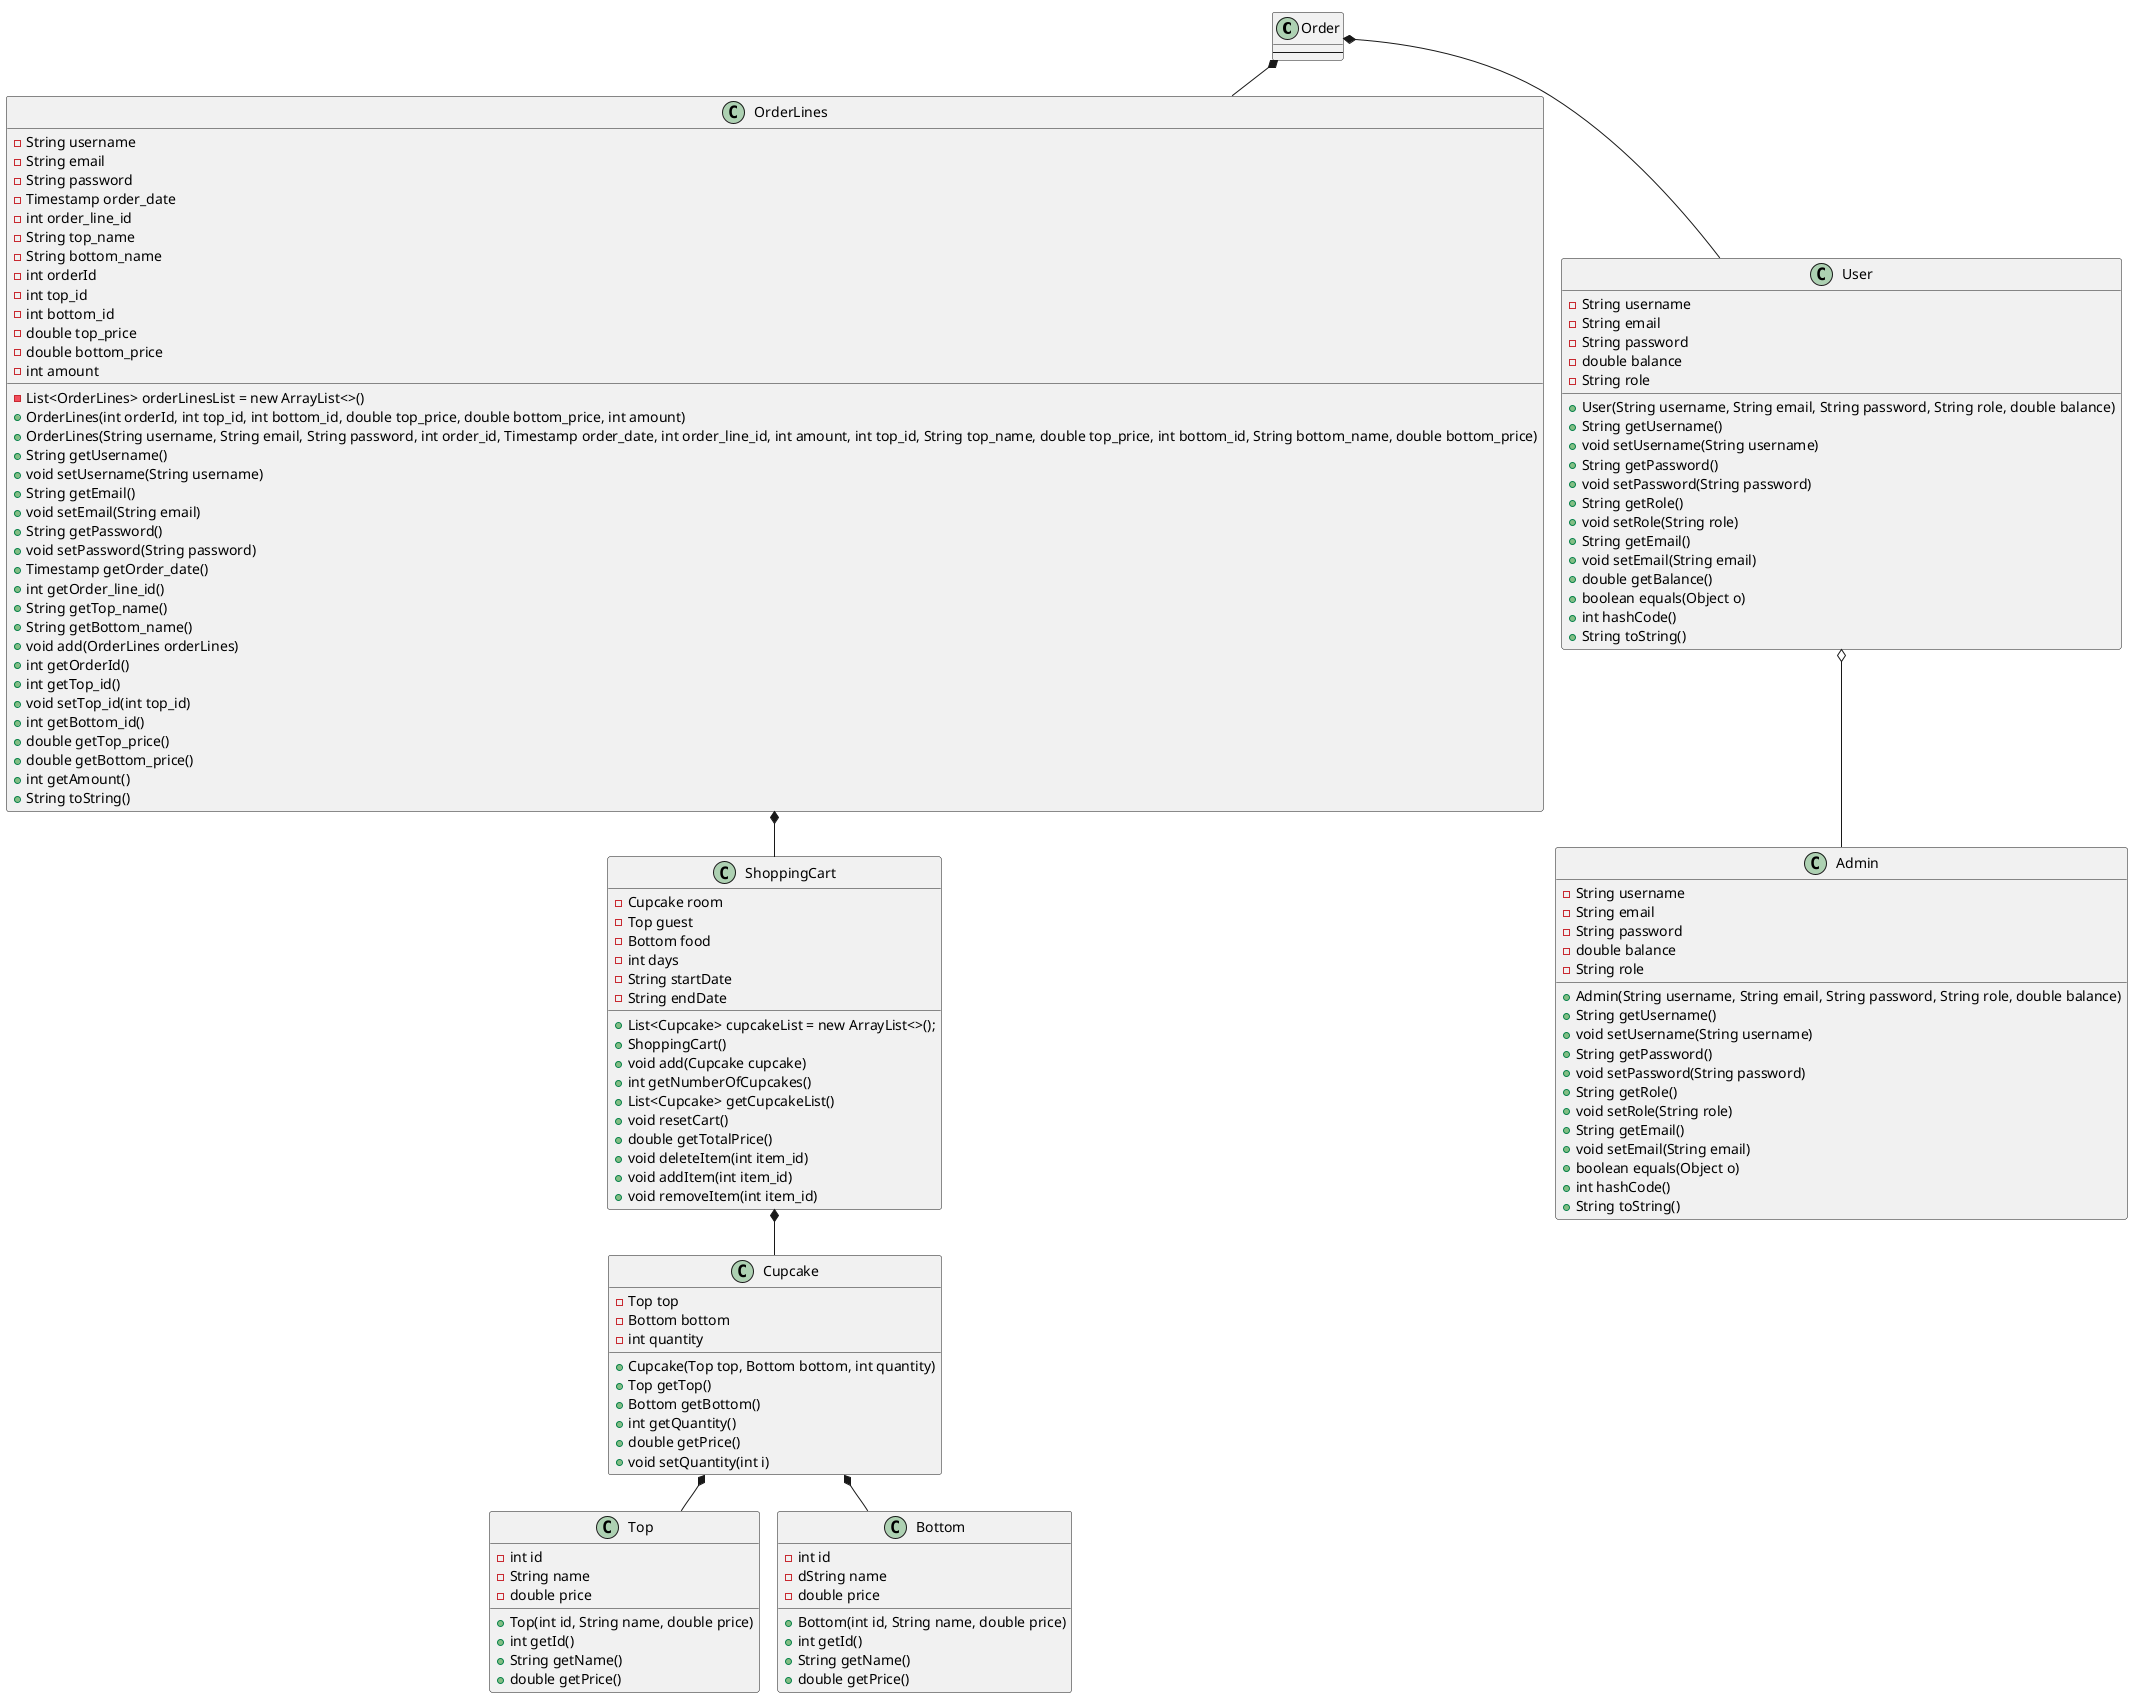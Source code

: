 @startuml

!pragma layout smetana

class Order
class OrderLines
class ShoppingCart
class Cupcake
class Top
class Bottom
class User
class Admin

Order *-- OrderLines
OrderLines *-- ShoppingCart
ShoppingCart *-- Cupcake
Cupcake *-- Top
Cupcake *-- Bottom
Order *-- User
User o-- Admin

Order : --

OrderLines :  -String username
OrderLines :  -String email
OrderLines :  -String password
OrderLines :  -Timestamp order_date
OrderLines :  -int order_line_id
OrderLines :  -String top_name
OrderLines :  -String bottom_name
OrderLines :  -int orderId
OrderLines :  -int top_id
OrderLines :  -int bottom_id
OrderLines :  -double top_price
OrderLines :  -double bottom_price
OrderLines :  -int amount
OrderLines :  -List<OrderLines> orderLinesList = new ArrayList<>()

OrderLines : +OrderLines(int orderId, int top_id, int bottom_id, double top_price, double bottom_price, int amount)
OrderLines : +OrderLines(String username, String email, String password, int order_id, Timestamp order_date, int order_line_id, int amount, int top_id, String top_name, double top_price, int bottom_id, String bottom_name, double bottom_price)
OrderLines : +String getUsername()
OrderLines : +void setUsername(String username)
OrderLines : +String getEmail()
OrderLines : +void setEmail(String email)
OrderLines : +String getPassword()
OrderLines : +void setPassword(String password)
OrderLines : +Timestamp getOrder_date()
OrderLines : +int getOrder_line_id()
OrderLines : +String getTop_name()
OrderLines : +String getBottom_name()
OrderLines : +void add(OrderLines orderLines)
OrderLines : +int getOrderId()
OrderLines : +int getTop_id()
OrderLines : +void setTop_id(int top_id)
OrderLines : +int getBottom_id()
OrderLines : +double getTop_price()
OrderLines : +double getBottom_price()
OrderLines : +int getAmount()
OrderLines : +String toString()

ShoppingCart : -Cupcake room
ShoppingCart : -Top guest
ShoppingCart : -Bottom food
ShoppingCart : -int days
ShoppingCart : -String startDate
ShoppingCart : -String endDate

ShoppingCart : +List<Cupcake> cupcakeList = new ArrayList<>();

ShoppingCart : +ShoppingCart()
ShoppingCart : +void add(Cupcake cupcake)
ShoppingCart : +int getNumberOfCupcakes()
ShoppingCart : +List<Cupcake> getCupcakeList()
ShoppingCart : +void resetCart()
ShoppingCart : +double getTotalPrice()
ShoppingCart : +void deleteItem(int item_id)
ShoppingCart : +void addItem(int item_id)
ShoppingCart : +void removeItem(int item_id)

Top : -int id
Top : -String name
Top : -double price

Bottom : -int id
Bottom : -dString name
Bottom : -double price

User : -String username
User : -String email
User : -String password
User : -double balance
User : -String role

User : +User(String username, String email, String password, String role, double balance)
User : +String getUsername()
User : +void setUsername(String username)
User : +String getPassword()
User : +void setPassword(String password)
User : +String getRole()
User : +void setRole(String role)
User : +String getEmail()
User : +void setEmail(String email)
User : +double getBalance()
User : +boolean equals(Object o)
User : +int hashCode()
User : +String toString()

Bottom : +Bottom(int id, String name, double price)
Bottom : +int getId()
Bottom : +String getName()
Bottom : +double getPrice()

Top : +Top(int id, String name, double price)
Top : +int getId()
Top : +String getName()
Top : +double getPrice()

Cupcake : -Top top
Cupcake : -Bottom bottom
Cupcake : -int quantity

Cupcake : +Cupcake(Top top, Bottom bottom, int quantity)
Cupcake : +Top getTop()
Cupcake : +Bottom getBottom()
Cupcake : +int getQuantity()
Cupcake : +double getPrice()
Cupcake : +void setQuantity(int i)

Admin : -String username
Admin : -String email
Admin : -String password
Admin : -double balance
Admin : -String role

Admin : +Admin(String username, String email, String password, String role, double balance)
Admin : +String getUsername()
Admin : +void setUsername(String username)
Admin : +String getPassword()
Admin : +void setPassword(String password)
Admin : +String getRole()
Admin : +void setRole(String role)
Admin : +String getEmail()
Admin : +void setEmail(String email)
Admin : +boolean equals(Object o)
Admin : +int hashCode()
Admin : +String toString()

@enduml